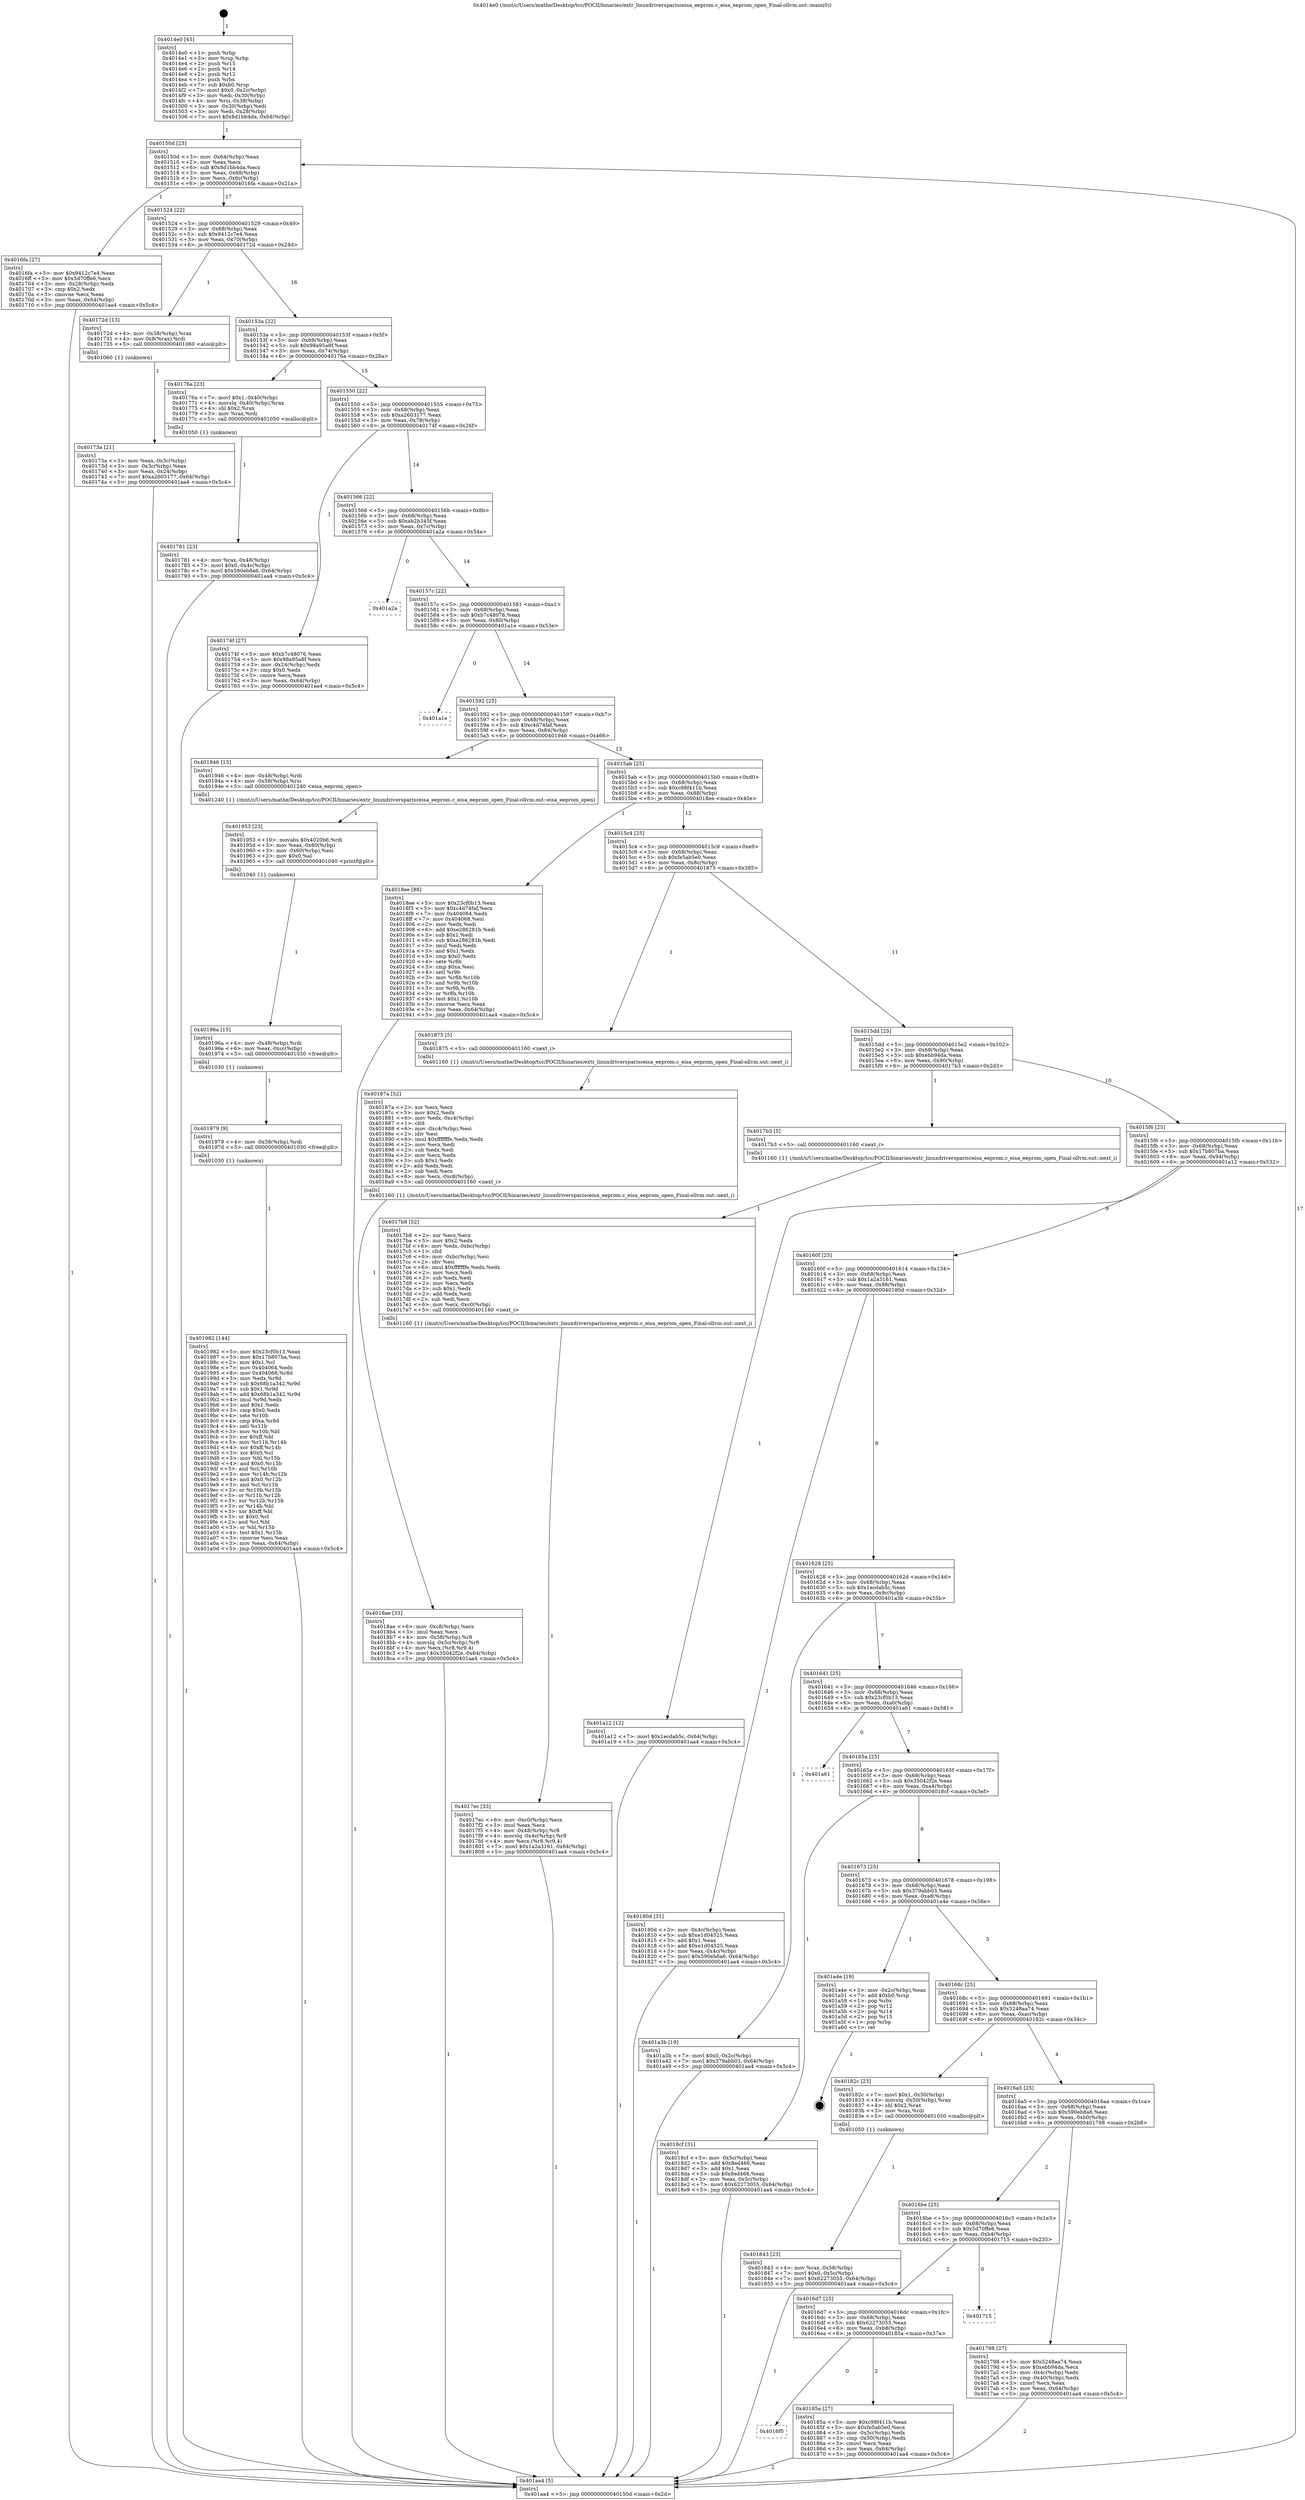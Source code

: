 digraph "0x4014e0" {
  label = "0x4014e0 (/mnt/c/Users/mathe/Desktop/tcc/POCII/binaries/extr_linuxdriversparisceisa_eeprom.c_eisa_eeprom_open_Final-ollvm.out::main(0))"
  labelloc = "t"
  node[shape=record]

  Entry [label="",width=0.3,height=0.3,shape=circle,fillcolor=black,style=filled]
  "0x40150d" [label="{
     0x40150d [23]\l
     | [instrs]\l
     &nbsp;&nbsp;0x40150d \<+3\>: mov -0x64(%rbp),%eax\l
     &nbsp;&nbsp;0x401510 \<+2\>: mov %eax,%ecx\l
     &nbsp;&nbsp;0x401512 \<+6\>: sub $0x8d1bb4da,%ecx\l
     &nbsp;&nbsp;0x401518 \<+3\>: mov %eax,-0x68(%rbp)\l
     &nbsp;&nbsp;0x40151b \<+3\>: mov %ecx,-0x6c(%rbp)\l
     &nbsp;&nbsp;0x40151e \<+6\>: je 00000000004016fa \<main+0x21a\>\l
  }"]
  "0x4016fa" [label="{
     0x4016fa [27]\l
     | [instrs]\l
     &nbsp;&nbsp;0x4016fa \<+5\>: mov $0x9412c7e4,%eax\l
     &nbsp;&nbsp;0x4016ff \<+5\>: mov $0x5d70ffe6,%ecx\l
     &nbsp;&nbsp;0x401704 \<+3\>: mov -0x28(%rbp),%edx\l
     &nbsp;&nbsp;0x401707 \<+3\>: cmp $0x2,%edx\l
     &nbsp;&nbsp;0x40170a \<+3\>: cmovne %ecx,%eax\l
     &nbsp;&nbsp;0x40170d \<+3\>: mov %eax,-0x64(%rbp)\l
     &nbsp;&nbsp;0x401710 \<+5\>: jmp 0000000000401aa4 \<main+0x5c4\>\l
  }"]
  "0x401524" [label="{
     0x401524 [22]\l
     | [instrs]\l
     &nbsp;&nbsp;0x401524 \<+5\>: jmp 0000000000401529 \<main+0x49\>\l
     &nbsp;&nbsp;0x401529 \<+3\>: mov -0x68(%rbp),%eax\l
     &nbsp;&nbsp;0x40152c \<+5\>: sub $0x9412c7e4,%eax\l
     &nbsp;&nbsp;0x401531 \<+3\>: mov %eax,-0x70(%rbp)\l
     &nbsp;&nbsp;0x401534 \<+6\>: je 000000000040172d \<main+0x24d\>\l
  }"]
  "0x401aa4" [label="{
     0x401aa4 [5]\l
     | [instrs]\l
     &nbsp;&nbsp;0x401aa4 \<+5\>: jmp 000000000040150d \<main+0x2d\>\l
  }"]
  "0x4014e0" [label="{
     0x4014e0 [45]\l
     | [instrs]\l
     &nbsp;&nbsp;0x4014e0 \<+1\>: push %rbp\l
     &nbsp;&nbsp;0x4014e1 \<+3\>: mov %rsp,%rbp\l
     &nbsp;&nbsp;0x4014e4 \<+2\>: push %r15\l
     &nbsp;&nbsp;0x4014e6 \<+2\>: push %r14\l
     &nbsp;&nbsp;0x4014e8 \<+2\>: push %r12\l
     &nbsp;&nbsp;0x4014ea \<+1\>: push %rbx\l
     &nbsp;&nbsp;0x4014eb \<+7\>: sub $0xb0,%rsp\l
     &nbsp;&nbsp;0x4014f2 \<+7\>: movl $0x0,-0x2c(%rbp)\l
     &nbsp;&nbsp;0x4014f9 \<+3\>: mov %edi,-0x30(%rbp)\l
     &nbsp;&nbsp;0x4014fc \<+4\>: mov %rsi,-0x38(%rbp)\l
     &nbsp;&nbsp;0x401500 \<+3\>: mov -0x30(%rbp),%edi\l
     &nbsp;&nbsp;0x401503 \<+3\>: mov %edi,-0x28(%rbp)\l
     &nbsp;&nbsp;0x401506 \<+7\>: movl $0x8d1bb4da,-0x64(%rbp)\l
  }"]
  Exit [label="",width=0.3,height=0.3,shape=circle,fillcolor=black,style=filled,peripheries=2]
  "0x40172d" [label="{
     0x40172d [13]\l
     | [instrs]\l
     &nbsp;&nbsp;0x40172d \<+4\>: mov -0x38(%rbp),%rax\l
     &nbsp;&nbsp;0x401731 \<+4\>: mov 0x8(%rax),%rdi\l
     &nbsp;&nbsp;0x401735 \<+5\>: call 0000000000401060 \<atoi@plt\>\l
     | [calls]\l
     &nbsp;&nbsp;0x401060 \{1\} (unknown)\l
  }"]
  "0x40153a" [label="{
     0x40153a [22]\l
     | [instrs]\l
     &nbsp;&nbsp;0x40153a \<+5\>: jmp 000000000040153f \<main+0x5f\>\l
     &nbsp;&nbsp;0x40153f \<+3\>: mov -0x68(%rbp),%eax\l
     &nbsp;&nbsp;0x401542 \<+5\>: sub $0x98a95a8f,%eax\l
     &nbsp;&nbsp;0x401547 \<+3\>: mov %eax,-0x74(%rbp)\l
     &nbsp;&nbsp;0x40154a \<+6\>: je 000000000040176a \<main+0x28a\>\l
  }"]
  "0x40173a" [label="{
     0x40173a [21]\l
     | [instrs]\l
     &nbsp;&nbsp;0x40173a \<+3\>: mov %eax,-0x3c(%rbp)\l
     &nbsp;&nbsp;0x40173d \<+3\>: mov -0x3c(%rbp),%eax\l
     &nbsp;&nbsp;0x401740 \<+3\>: mov %eax,-0x24(%rbp)\l
     &nbsp;&nbsp;0x401743 \<+7\>: movl $0xa2603177,-0x64(%rbp)\l
     &nbsp;&nbsp;0x40174a \<+5\>: jmp 0000000000401aa4 \<main+0x5c4\>\l
  }"]
  "0x401982" [label="{
     0x401982 [144]\l
     | [instrs]\l
     &nbsp;&nbsp;0x401982 \<+5\>: mov $0x23cf0b13,%eax\l
     &nbsp;&nbsp;0x401987 \<+5\>: mov $0x17b807ba,%esi\l
     &nbsp;&nbsp;0x40198c \<+2\>: mov $0x1,%cl\l
     &nbsp;&nbsp;0x40198e \<+7\>: mov 0x404064,%edx\l
     &nbsp;&nbsp;0x401995 \<+8\>: mov 0x404068,%r8d\l
     &nbsp;&nbsp;0x40199d \<+3\>: mov %edx,%r9d\l
     &nbsp;&nbsp;0x4019a0 \<+7\>: sub $0x68b1a342,%r9d\l
     &nbsp;&nbsp;0x4019a7 \<+4\>: sub $0x1,%r9d\l
     &nbsp;&nbsp;0x4019ab \<+7\>: add $0x68b1a342,%r9d\l
     &nbsp;&nbsp;0x4019b2 \<+4\>: imul %r9d,%edx\l
     &nbsp;&nbsp;0x4019b6 \<+3\>: and $0x1,%edx\l
     &nbsp;&nbsp;0x4019b9 \<+3\>: cmp $0x0,%edx\l
     &nbsp;&nbsp;0x4019bc \<+4\>: sete %r10b\l
     &nbsp;&nbsp;0x4019c0 \<+4\>: cmp $0xa,%r8d\l
     &nbsp;&nbsp;0x4019c4 \<+4\>: setl %r11b\l
     &nbsp;&nbsp;0x4019c8 \<+3\>: mov %r10b,%bl\l
     &nbsp;&nbsp;0x4019cb \<+3\>: xor $0xff,%bl\l
     &nbsp;&nbsp;0x4019ce \<+3\>: mov %r11b,%r14b\l
     &nbsp;&nbsp;0x4019d1 \<+4\>: xor $0xff,%r14b\l
     &nbsp;&nbsp;0x4019d5 \<+3\>: xor $0x0,%cl\l
     &nbsp;&nbsp;0x4019d8 \<+3\>: mov %bl,%r15b\l
     &nbsp;&nbsp;0x4019db \<+4\>: and $0x0,%r15b\l
     &nbsp;&nbsp;0x4019df \<+3\>: and %cl,%r10b\l
     &nbsp;&nbsp;0x4019e2 \<+3\>: mov %r14b,%r12b\l
     &nbsp;&nbsp;0x4019e5 \<+4\>: and $0x0,%r12b\l
     &nbsp;&nbsp;0x4019e9 \<+3\>: and %cl,%r11b\l
     &nbsp;&nbsp;0x4019ec \<+3\>: or %r10b,%r15b\l
     &nbsp;&nbsp;0x4019ef \<+3\>: or %r11b,%r12b\l
     &nbsp;&nbsp;0x4019f2 \<+3\>: xor %r12b,%r15b\l
     &nbsp;&nbsp;0x4019f5 \<+3\>: or %r14b,%bl\l
     &nbsp;&nbsp;0x4019f8 \<+3\>: xor $0xff,%bl\l
     &nbsp;&nbsp;0x4019fb \<+3\>: or $0x0,%cl\l
     &nbsp;&nbsp;0x4019fe \<+2\>: and %cl,%bl\l
     &nbsp;&nbsp;0x401a00 \<+3\>: or %bl,%r15b\l
     &nbsp;&nbsp;0x401a03 \<+4\>: test $0x1,%r15b\l
     &nbsp;&nbsp;0x401a07 \<+3\>: cmovne %esi,%eax\l
     &nbsp;&nbsp;0x401a0a \<+3\>: mov %eax,-0x64(%rbp)\l
     &nbsp;&nbsp;0x401a0d \<+5\>: jmp 0000000000401aa4 \<main+0x5c4\>\l
  }"]
  "0x40176a" [label="{
     0x40176a [23]\l
     | [instrs]\l
     &nbsp;&nbsp;0x40176a \<+7\>: movl $0x1,-0x40(%rbp)\l
     &nbsp;&nbsp;0x401771 \<+4\>: movslq -0x40(%rbp),%rax\l
     &nbsp;&nbsp;0x401775 \<+4\>: shl $0x2,%rax\l
     &nbsp;&nbsp;0x401779 \<+3\>: mov %rax,%rdi\l
     &nbsp;&nbsp;0x40177c \<+5\>: call 0000000000401050 \<malloc@plt\>\l
     | [calls]\l
     &nbsp;&nbsp;0x401050 \{1\} (unknown)\l
  }"]
  "0x401550" [label="{
     0x401550 [22]\l
     | [instrs]\l
     &nbsp;&nbsp;0x401550 \<+5\>: jmp 0000000000401555 \<main+0x75\>\l
     &nbsp;&nbsp;0x401555 \<+3\>: mov -0x68(%rbp),%eax\l
     &nbsp;&nbsp;0x401558 \<+5\>: sub $0xa2603177,%eax\l
     &nbsp;&nbsp;0x40155d \<+3\>: mov %eax,-0x78(%rbp)\l
     &nbsp;&nbsp;0x401560 \<+6\>: je 000000000040174f \<main+0x26f\>\l
  }"]
  "0x401979" [label="{
     0x401979 [9]\l
     | [instrs]\l
     &nbsp;&nbsp;0x401979 \<+4\>: mov -0x58(%rbp),%rdi\l
     &nbsp;&nbsp;0x40197d \<+5\>: call 0000000000401030 \<free@plt\>\l
     | [calls]\l
     &nbsp;&nbsp;0x401030 \{1\} (unknown)\l
  }"]
  "0x40174f" [label="{
     0x40174f [27]\l
     | [instrs]\l
     &nbsp;&nbsp;0x40174f \<+5\>: mov $0xb7c48076,%eax\l
     &nbsp;&nbsp;0x401754 \<+5\>: mov $0x98a95a8f,%ecx\l
     &nbsp;&nbsp;0x401759 \<+3\>: mov -0x24(%rbp),%edx\l
     &nbsp;&nbsp;0x40175c \<+3\>: cmp $0x0,%edx\l
     &nbsp;&nbsp;0x40175f \<+3\>: cmove %ecx,%eax\l
     &nbsp;&nbsp;0x401762 \<+3\>: mov %eax,-0x64(%rbp)\l
     &nbsp;&nbsp;0x401765 \<+5\>: jmp 0000000000401aa4 \<main+0x5c4\>\l
  }"]
  "0x401566" [label="{
     0x401566 [22]\l
     | [instrs]\l
     &nbsp;&nbsp;0x401566 \<+5\>: jmp 000000000040156b \<main+0x8b\>\l
     &nbsp;&nbsp;0x40156b \<+3\>: mov -0x68(%rbp),%eax\l
     &nbsp;&nbsp;0x40156e \<+5\>: sub $0xab2b345f,%eax\l
     &nbsp;&nbsp;0x401573 \<+3\>: mov %eax,-0x7c(%rbp)\l
     &nbsp;&nbsp;0x401576 \<+6\>: je 0000000000401a2a \<main+0x54a\>\l
  }"]
  "0x401781" [label="{
     0x401781 [23]\l
     | [instrs]\l
     &nbsp;&nbsp;0x401781 \<+4\>: mov %rax,-0x48(%rbp)\l
     &nbsp;&nbsp;0x401785 \<+7\>: movl $0x0,-0x4c(%rbp)\l
     &nbsp;&nbsp;0x40178c \<+7\>: movl $0x590eb8a6,-0x64(%rbp)\l
     &nbsp;&nbsp;0x401793 \<+5\>: jmp 0000000000401aa4 \<main+0x5c4\>\l
  }"]
  "0x40196a" [label="{
     0x40196a [15]\l
     | [instrs]\l
     &nbsp;&nbsp;0x40196a \<+4\>: mov -0x48(%rbp),%rdi\l
     &nbsp;&nbsp;0x40196e \<+6\>: mov %eax,-0xcc(%rbp)\l
     &nbsp;&nbsp;0x401974 \<+5\>: call 0000000000401030 \<free@plt\>\l
     | [calls]\l
     &nbsp;&nbsp;0x401030 \{1\} (unknown)\l
  }"]
  "0x401a2a" [label="{
     0x401a2a\l
  }", style=dashed]
  "0x40157c" [label="{
     0x40157c [22]\l
     | [instrs]\l
     &nbsp;&nbsp;0x40157c \<+5\>: jmp 0000000000401581 \<main+0xa1\>\l
     &nbsp;&nbsp;0x401581 \<+3\>: mov -0x68(%rbp),%eax\l
     &nbsp;&nbsp;0x401584 \<+5\>: sub $0xb7c48076,%eax\l
     &nbsp;&nbsp;0x401589 \<+3\>: mov %eax,-0x80(%rbp)\l
     &nbsp;&nbsp;0x40158c \<+6\>: je 0000000000401a1e \<main+0x53e\>\l
  }"]
  "0x401953" [label="{
     0x401953 [23]\l
     | [instrs]\l
     &nbsp;&nbsp;0x401953 \<+10\>: movabs $0x4020b6,%rdi\l
     &nbsp;&nbsp;0x40195d \<+3\>: mov %eax,-0x60(%rbp)\l
     &nbsp;&nbsp;0x401960 \<+3\>: mov -0x60(%rbp),%esi\l
     &nbsp;&nbsp;0x401963 \<+2\>: mov $0x0,%al\l
     &nbsp;&nbsp;0x401965 \<+5\>: call 0000000000401040 \<printf@plt\>\l
     | [calls]\l
     &nbsp;&nbsp;0x401040 \{1\} (unknown)\l
  }"]
  "0x401a1e" [label="{
     0x401a1e\l
  }", style=dashed]
  "0x401592" [label="{
     0x401592 [25]\l
     | [instrs]\l
     &nbsp;&nbsp;0x401592 \<+5\>: jmp 0000000000401597 \<main+0xb7\>\l
     &nbsp;&nbsp;0x401597 \<+3\>: mov -0x68(%rbp),%eax\l
     &nbsp;&nbsp;0x40159a \<+5\>: sub $0xc4d74faf,%eax\l
     &nbsp;&nbsp;0x40159f \<+6\>: mov %eax,-0x84(%rbp)\l
     &nbsp;&nbsp;0x4015a5 \<+6\>: je 0000000000401946 \<main+0x466\>\l
  }"]
  "0x4018ae" [label="{
     0x4018ae [33]\l
     | [instrs]\l
     &nbsp;&nbsp;0x4018ae \<+6\>: mov -0xc8(%rbp),%ecx\l
     &nbsp;&nbsp;0x4018b4 \<+3\>: imul %eax,%ecx\l
     &nbsp;&nbsp;0x4018b7 \<+4\>: mov -0x58(%rbp),%r8\l
     &nbsp;&nbsp;0x4018bb \<+4\>: movslq -0x5c(%rbp),%r9\l
     &nbsp;&nbsp;0x4018bf \<+4\>: mov %ecx,(%r8,%r9,4)\l
     &nbsp;&nbsp;0x4018c3 \<+7\>: movl $0x35042f2e,-0x64(%rbp)\l
     &nbsp;&nbsp;0x4018ca \<+5\>: jmp 0000000000401aa4 \<main+0x5c4\>\l
  }"]
  "0x401946" [label="{
     0x401946 [13]\l
     | [instrs]\l
     &nbsp;&nbsp;0x401946 \<+4\>: mov -0x48(%rbp),%rdi\l
     &nbsp;&nbsp;0x40194a \<+4\>: mov -0x58(%rbp),%rsi\l
     &nbsp;&nbsp;0x40194e \<+5\>: call 0000000000401240 \<eisa_eeprom_open\>\l
     | [calls]\l
     &nbsp;&nbsp;0x401240 \{1\} (/mnt/c/Users/mathe/Desktop/tcc/POCII/binaries/extr_linuxdriversparisceisa_eeprom.c_eisa_eeprom_open_Final-ollvm.out::eisa_eeprom_open)\l
  }"]
  "0x4015ab" [label="{
     0x4015ab [25]\l
     | [instrs]\l
     &nbsp;&nbsp;0x4015ab \<+5\>: jmp 00000000004015b0 \<main+0xd0\>\l
     &nbsp;&nbsp;0x4015b0 \<+3\>: mov -0x68(%rbp),%eax\l
     &nbsp;&nbsp;0x4015b3 \<+5\>: sub $0xc98f411b,%eax\l
     &nbsp;&nbsp;0x4015b8 \<+6\>: mov %eax,-0x88(%rbp)\l
     &nbsp;&nbsp;0x4015be \<+6\>: je 00000000004018ee \<main+0x40e\>\l
  }"]
  "0x40187a" [label="{
     0x40187a [52]\l
     | [instrs]\l
     &nbsp;&nbsp;0x40187a \<+2\>: xor %ecx,%ecx\l
     &nbsp;&nbsp;0x40187c \<+5\>: mov $0x2,%edx\l
     &nbsp;&nbsp;0x401881 \<+6\>: mov %edx,-0xc4(%rbp)\l
     &nbsp;&nbsp;0x401887 \<+1\>: cltd\l
     &nbsp;&nbsp;0x401888 \<+6\>: mov -0xc4(%rbp),%esi\l
     &nbsp;&nbsp;0x40188e \<+2\>: idiv %esi\l
     &nbsp;&nbsp;0x401890 \<+6\>: imul $0xfffffffe,%edx,%edx\l
     &nbsp;&nbsp;0x401896 \<+2\>: mov %ecx,%edi\l
     &nbsp;&nbsp;0x401898 \<+2\>: sub %edx,%edi\l
     &nbsp;&nbsp;0x40189a \<+2\>: mov %ecx,%edx\l
     &nbsp;&nbsp;0x40189c \<+3\>: sub $0x1,%edx\l
     &nbsp;&nbsp;0x40189f \<+2\>: add %edx,%edi\l
     &nbsp;&nbsp;0x4018a1 \<+2\>: sub %edi,%ecx\l
     &nbsp;&nbsp;0x4018a3 \<+6\>: mov %ecx,-0xc8(%rbp)\l
     &nbsp;&nbsp;0x4018a9 \<+5\>: call 0000000000401160 \<next_i\>\l
     | [calls]\l
     &nbsp;&nbsp;0x401160 \{1\} (/mnt/c/Users/mathe/Desktop/tcc/POCII/binaries/extr_linuxdriversparisceisa_eeprom.c_eisa_eeprom_open_Final-ollvm.out::next_i)\l
  }"]
  "0x4018ee" [label="{
     0x4018ee [88]\l
     | [instrs]\l
     &nbsp;&nbsp;0x4018ee \<+5\>: mov $0x23cf0b13,%eax\l
     &nbsp;&nbsp;0x4018f3 \<+5\>: mov $0xc4d74faf,%ecx\l
     &nbsp;&nbsp;0x4018f8 \<+7\>: mov 0x404064,%edx\l
     &nbsp;&nbsp;0x4018ff \<+7\>: mov 0x404068,%esi\l
     &nbsp;&nbsp;0x401906 \<+2\>: mov %edx,%edi\l
     &nbsp;&nbsp;0x401908 \<+6\>: add $0xe286281b,%edi\l
     &nbsp;&nbsp;0x40190e \<+3\>: sub $0x1,%edi\l
     &nbsp;&nbsp;0x401911 \<+6\>: sub $0xe286281b,%edi\l
     &nbsp;&nbsp;0x401917 \<+3\>: imul %edi,%edx\l
     &nbsp;&nbsp;0x40191a \<+3\>: and $0x1,%edx\l
     &nbsp;&nbsp;0x40191d \<+3\>: cmp $0x0,%edx\l
     &nbsp;&nbsp;0x401920 \<+4\>: sete %r8b\l
     &nbsp;&nbsp;0x401924 \<+3\>: cmp $0xa,%esi\l
     &nbsp;&nbsp;0x401927 \<+4\>: setl %r9b\l
     &nbsp;&nbsp;0x40192b \<+3\>: mov %r8b,%r10b\l
     &nbsp;&nbsp;0x40192e \<+3\>: and %r9b,%r10b\l
     &nbsp;&nbsp;0x401931 \<+3\>: xor %r9b,%r8b\l
     &nbsp;&nbsp;0x401934 \<+3\>: or %r8b,%r10b\l
     &nbsp;&nbsp;0x401937 \<+4\>: test $0x1,%r10b\l
     &nbsp;&nbsp;0x40193b \<+3\>: cmovne %ecx,%eax\l
     &nbsp;&nbsp;0x40193e \<+3\>: mov %eax,-0x64(%rbp)\l
     &nbsp;&nbsp;0x401941 \<+5\>: jmp 0000000000401aa4 \<main+0x5c4\>\l
  }"]
  "0x4015c4" [label="{
     0x4015c4 [25]\l
     | [instrs]\l
     &nbsp;&nbsp;0x4015c4 \<+5\>: jmp 00000000004015c9 \<main+0xe9\>\l
     &nbsp;&nbsp;0x4015c9 \<+3\>: mov -0x68(%rbp),%eax\l
     &nbsp;&nbsp;0x4015cc \<+5\>: sub $0xfe5ab5e0,%eax\l
     &nbsp;&nbsp;0x4015d1 \<+6\>: mov %eax,-0x8c(%rbp)\l
     &nbsp;&nbsp;0x4015d7 \<+6\>: je 0000000000401875 \<main+0x395\>\l
  }"]
  "0x4016f0" [label="{
     0x4016f0\l
  }", style=dashed]
  "0x401875" [label="{
     0x401875 [5]\l
     | [instrs]\l
     &nbsp;&nbsp;0x401875 \<+5\>: call 0000000000401160 \<next_i\>\l
     | [calls]\l
     &nbsp;&nbsp;0x401160 \{1\} (/mnt/c/Users/mathe/Desktop/tcc/POCII/binaries/extr_linuxdriversparisceisa_eeprom.c_eisa_eeprom_open_Final-ollvm.out::next_i)\l
  }"]
  "0x4015dd" [label="{
     0x4015dd [25]\l
     | [instrs]\l
     &nbsp;&nbsp;0x4015dd \<+5\>: jmp 00000000004015e2 \<main+0x102\>\l
     &nbsp;&nbsp;0x4015e2 \<+3\>: mov -0x68(%rbp),%eax\l
     &nbsp;&nbsp;0x4015e5 \<+5\>: sub $0xebb94da,%eax\l
     &nbsp;&nbsp;0x4015ea \<+6\>: mov %eax,-0x90(%rbp)\l
     &nbsp;&nbsp;0x4015f0 \<+6\>: je 00000000004017b3 \<main+0x2d3\>\l
  }"]
  "0x40185a" [label="{
     0x40185a [27]\l
     | [instrs]\l
     &nbsp;&nbsp;0x40185a \<+5\>: mov $0xc98f411b,%eax\l
     &nbsp;&nbsp;0x40185f \<+5\>: mov $0xfe5ab5e0,%ecx\l
     &nbsp;&nbsp;0x401864 \<+3\>: mov -0x5c(%rbp),%edx\l
     &nbsp;&nbsp;0x401867 \<+3\>: cmp -0x50(%rbp),%edx\l
     &nbsp;&nbsp;0x40186a \<+3\>: cmovl %ecx,%eax\l
     &nbsp;&nbsp;0x40186d \<+3\>: mov %eax,-0x64(%rbp)\l
     &nbsp;&nbsp;0x401870 \<+5\>: jmp 0000000000401aa4 \<main+0x5c4\>\l
  }"]
  "0x4017b3" [label="{
     0x4017b3 [5]\l
     | [instrs]\l
     &nbsp;&nbsp;0x4017b3 \<+5\>: call 0000000000401160 \<next_i\>\l
     | [calls]\l
     &nbsp;&nbsp;0x401160 \{1\} (/mnt/c/Users/mathe/Desktop/tcc/POCII/binaries/extr_linuxdriversparisceisa_eeprom.c_eisa_eeprom_open_Final-ollvm.out::next_i)\l
  }"]
  "0x4015f6" [label="{
     0x4015f6 [25]\l
     | [instrs]\l
     &nbsp;&nbsp;0x4015f6 \<+5\>: jmp 00000000004015fb \<main+0x11b\>\l
     &nbsp;&nbsp;0x4015fb \<+3\>: mov -0x68(%rbp),%eax\l
     &nbsp;&nbsp;0x4015fe \<+5\>: sub $0x17b807ba,%eax\l
     &nbsp;&nbsp;0x401603 \<+6\>: mov %eax,-0x94(%rbp)\l
     &nbsp;&nbsp;0x401609 \<+6\>: je 0000000000401a12 \<main+0x532\>\l
  }"]
  "0x4016d7" [label="{
     0x4016d7 [25]\l
     | [instrs]\l
     &nbsp;&nbsp;0x4016d7 \<+5\>: jmp 00000000004016dc \<main+0x1fc\>\l
     &nbsp;&nbsp;0x4016dc \<+3\>: mov -0x68(%rbp),%eax\l
     &nbsp;&nbsp;0x4016df \<+5\>: sub $0x62273055,%eax\l
     &nbsp;&nbsp;0x4016e4 \<+6\>: mov %eax,-0xb8(%rbp)\l
     &nbsp;&nbsp;0x4016ea \<+6\>: je 000000000040185a \<main+0x37a\>\l
  }"]
  "0x401a12" [label="{
     0x401a12 [12]\l
     | [instrs]\l
     &nbsp;&nbsp;0x401a12 \<+7\>: movl $0x1ecdab5c,-0x64(%rbp)\l
     &nbsp;&nbsp;0x401a19 \<+5\>: jmp 0000000000401aa4 \<main+0x5c4\>\l
  }"]
  "0x40160f" [label="{
     0x40160f [25]\l
     | [instrs]\l
     &nbsp;&nbsp;0x40160f \<+5\>: jmp 0000000000401614 \<main+0x134\>\l
     &nbsp;&nbsp;0x401614 \<+3\>: mov -0x68(%rbp),%eax\l
     &nbsp;&nbsp;0x401617 \<+5\>: sub $0x1a2a3161,%eax\l
     &nbsp;&nbsp;0x40161c \<+6\>: mov %eax,-0x98(%rbp)\l
     &nbsp;&nbsp;0x401622 \<+6\>: je 000000000040180d \<main+0x32d\>\l
  }"]
  "0x401715" [label="{
     0x401715\l
  }", style=dashed]
  "0x40180d" [label="{
     0x40180d [31]\l
     | [instrs]\l
     &nbsp;&nbsp;0x40180d \<+3\>: mov -0x4c(%rbp),%eax\l
     &nbsp;&nbsp;0x401810 \<+5\>: sub $0xe1d04525,%eax\l
     &nbsp;&nbsp;0x401815 \<+3\>: add $0x1,%eax\l
     &nbsp;&nbsp;0x401818 \<+5\>: add $0xe1d04525,%eax\l
     &nbsp;&nbsp;0x40181d \<+3\>: mov %eax,-0x4c(%rbp)\l
     &nbsp;&nbsp;0x401820 \<+7\>: movl $0x590eb8a6,-0x64(%rbp)\l
     &nbsp;&nbsp;0x401827 \<+5\>: jmp 0000000000401aa4 \<main+0x5c4\>\l
  }"]
  "0x401628" [label="{
     0x401628 [25]\l
     | [instrs]\l
     &nbsp;&nbsp;0x401628 \<+5\>: jmp 000000000040162d \<main+0x14d\>\l
     &nbsp;&nbsp;0x40162d \<+3\>: mov -0x68(%rbp),%eax\l
     &nbsp;&nbsp;0x401630 \<+5\>: sub $0x1ecdab5c,%eax\l
     &nbsp;&nbsp;0x401635 \<+6\>: mov %eax,-0x9c(%rbp)\l
     &nbsp;&nbsp;0x40163b \<+6\>: je 0000000000401a3b \<main+0x55b\>\l
  }"]
  "0x401843" [label="{
     0x401843 [23]\l
     | [instrs]\l
     &nbsp;&nbsp;0x401843 \<+4\>: mov %rax,-0x58(%rbp)\l
     &nbsp;&nbsp;0x401847 \<+7\>: movl $0x0,-0x5c(%rbp)\l
     &nbsp;&nbsp;0x40184e \<+7\>: movl $0x62273055,-0x64(%rbp)\l
     &nbsp;&nbsp;0x401855 \<+5\>: jmp 0000000000401aa4 \<main+0x5c4\>\l
  }"]
  "0x401a3b" [label="{
     0x401a3b [19]\l
     | [instrs]\l
     &nbsp;&nbsp;0x401a3b \<+7\>: movl $0x0,-0x2c(%rbp)\l
     &nbsp;&nbsp;0x401a42 \<+7\>: movl $0x379abb03,-0x64(%rbp)\l
     &nbsp;&nbsp;0x401a49 \<+5\>: jmp 0000000000401aa4 \<main+0x5c4\>\l
  }"]
  "0x401641" [label="{
     0x401641 [25]\l
     | [instrs]\l
     &nbsp;&nbsp;0x401641 \<+5\>: jmp 0000000000401646 \<main+0x166\>\l
     &nbsp;&nbsp;0x401646 \<+3\>: mov -0x68(%rbp),%eax\l
     &nbsp;&nbsp;0x401649 \<+5\>: sub $0x23cf0b13,%eax\l
     &nbsp;&nbsp;0x40164e \<+6\>: mov %eax,-0xa0(%rbp)\l
     &nbsp;&nbsp;0x401654 \<+6\>: je 0000000000401a61 \<main+0x581\>\l
  }"]
  "0x4017ec" [label="{
     0x4017ec [33]\l
     | [instrs]\l
     &nbsp;&nbsp;0x4017ec \<+6\>: mov -0xc0(%rbp),%ecx\l
     &nbsp;&nbsp;0x4017f2 \<+3\>: imul %eax,%ecx\l
     &nbsp;&nbsp;0x4017f5 \<+4\>: mov -0x48(%rbp),%r8\l
     &nbsp;&nbsp;0x4017f9 \<+4\>: movslq -0x4c(%rbp),%r9\l
     &nbsp;&nbsp;0x4017fd \<+4\>: mov %ecx,(%r8,%r9,4)\l
     &nbsp;&nbsp;0x401801 \<+7\>: movl $0x1a2a3161,-0x64(%rbp)\l
     &nbsp;&nbsp;0x401808 \<+5\>: jmp 0000000000401aa4 \<main+0x5c4\>\l
  }"]
  "0x401a61" [label="{
     0x401a61\l
  }", style=dashed]
  "0x40165a" [label="{
     0x40165a [25]\l
     | [instrs]\l
     &nbsp;&nbsp;0x40165a \<+5\>: jmp 000000000040165f \<main+0x17f\>\l
     &nbsp;&nbsp;0x40165f \<+3\>: mov -0x68(%rbp),%eax\l
     &nbsp;&nbsp;0x401662 \<+5\>: sub $0x35042f2e,%eax\l
     &nbsp;&nbsp;0x401667 \<+6\>: mov %eax,-0xa4(%rbp)\l
     &nbsp;&nbsp;0x40166d \<+6\>: je 00000000004018cf \<main+0x3ef\>\l
  }"]
  "0x4017b8" [label="{
     0x4017b8 [52]\l
     | [instrs]\l
     &nbsp;&nbsp;0x4017b8 \<+2\>: xor %ecx,%ecx\l
     &nbsp;&nbsp;0x4017ba \<+5\>: mov $0x2,%edx\l
     &nbsp;&nbsp;0x4017bf \<+6\>: mov %edx,-0xbc(%rbp)\l
     &nbsp;&nbsp;0x4017c5 \<+1\>: cltd\l
     &nbsp;&nbsp;0x4017c6 \<+6\>: mov -0xbc(%rbp),%esi\l
     &nbsp;&nbsp;0x4017cc \<+2\>: idiv %esi\l
     &nbsp;&nbsp;0x4017ce \<+6\>: imul $0xfffffffe,%edx,%edx\l
     &nbsp;&nbsp;0x4017d4 \<+2\>: mov %ecx,%edi\l
     &nbsp;&nbsp;0x4017d6 \<+2\>: sub %edx,%edi\l
     &nbsp;&nbsp;0x4017d8 \<+2\>: mov %ecx,%edx\l
     &nbsp;&nbsp;0x4017da \<+3\>: sub $0x1,%edx\l
     &nbsp;&nbsp;0x4017dd \<+2\>: add %edx,%edi\l
     &nbsp;&nbsp;0x4017df \<+2\>: sub %edi,%ecx\l
     &nbsp;&nbsp;0x4017e1 \<+6\>: mov %ecx,-0xc0(%rbp)\l
     &nbsp;&nbsp;0x4017e7 \<+5\>: call 0000000000401160 \<next_i\>\l
     | [calls]\l
     &nbsp;&nbsp;0x401160 \{1\} (/mnt/c/Users/mathe/Desktop/tcc/POCII/binaries/extr_linuxdriversparisceisa_eeprom.c_eisa_eeprom_open_Final-ollvm.out::next_i)\l
  }"]
  "0x4018cf" [label="{
     0x4018cf [31]\l
     | [instrs]\l
     &nbsp;&nbsp;0x4018cf \<+3\>: mov -0x5c(%rbp),%eax\l
     &nbsp;&nbsp;0x4018d2 \<+5\>: add $0x8ed466,%eax\l
     &nbsp;&nbsp;0x4018d7 \<+3\>: add $0x1,%eax\l
     &nbsp;&nbsp;0x4018da \<+5\>: sub $0x8ed466,%eax\l
     &nbsp;&nbsp;0x4018df \<+3\>: mov %eax,-0x5c(%rbp)\l
     &nbsp;&nbsp;0x4018e2 \<+7\>: movl $0x62273055,-0x64(%rbp)\l
     &nbsp;&nbsp;0x4018e9 \<+5\>: jmp 0000000000401aa4 \<main+0x5c4\>\l
  }"]
  "0x401673" [label="{
     0x401673 [25]\l
     | [instrs]\l
     &nbsp;&nbsp;0x401673 \<+5\>: jmp 0000000000401678 \<main+0x198\>\l
     &nbsp;&nbsp;0x401678 \<+3\>: mov -0x68(%rbp),%eax\l
     &nbsp;&nbsp;0x40167b \<+5\>: sub $0x379abb03,%eax\l
     &nbsp;&nbsp;0x401680 \<+6\>: mov %eax,-0xa8(%rbp)\l
     &nbsp;&nbsp;0x401686 \<+6\>: je 0000000000401a4e \<main+0x56e\>\l
  }"]
  "0x4016be" [label="{
     0x4016be [25]\l
     | [instrs]\l
     &nbsp;&nbsp;0x4016be \<+5\>: jmp 00000000004016c3 \<main+0x1e3\>\l
     &nbsp;&nbsp;0x4016c3 \<+3\>: mov -0x68(%rbp),%eax\l
     &nbsp;&nbsp;0x4016c6 \<+5\>: sub $0x5d70ffe6,%eax\l
     &nbsp;&nbsp;0x4016cb \<+6\>: mov %eax,-0xb4(%rbp)\l
     &nbsp;&nbsp;0x4016d1 \<+6\>: je 0000000000401715 \<main+0x235\>\l
  }"]
  "0x401a4e" [label="{
     0x401a4e [19]\l
     | [instrs]\l
     &nbsp;&nbsp;0x401a4e \<+3\>: mov -0x2c(%rbp),%eax\l
     &nbsp;&nbsp;0x401a51 \<+7\>: add $0xb0,%rsp\l
     &nbsp;&nbsp;0x401a58 \<+1\>: pop %rbx\l
     &nbsp;&nbsp;0x401a59 \<+2\>: pop %r12\l
     &nbsp;&nbsp;0x401a5b \<+2\>: pop %r14\l
     &nbsp;&nbsp;0x401a5d \<+2\>: pop %r15\l
     &nbsp;&nbsp;0x401a5f \<+1\>: pop %rbp\l
     &nbsp;&nbsp;0x401a60 \<+1\>: ret\l
  }"]
  "0x40168c" [label="{
     0x40168c [25]\l
     | [instrs]\l
     &nbsp;&nbsp;0x40168c \<+5\>: jmp 0000000000401691 \<main+0x1b1\>\l
     &nbsp;&nbsp;0x401691 \<+3\>: mov -0x68(%rbp),%eax\l
     &nbsp;&nbsp;0x401694 \<+5\>: sub $0x5248aa74,%eax\l
     &nbsp;&nbsp;0x401699 \<+6\>: mov %eax,-0xac(%rbp)\l
     &nbsp;&nbsp;0x40169f \<+6\>: je 000000000040182c \<main+0x34c\>\l
  }"]
  "0x401798" [label="{
     0x401798 [27]\l
     | [instrs]\l
     &nbsp;&nbsp;0x401798 \<+5\>: mov $0x5248aa74,%eax\l
     &nbsp;&nbsp;0x40179d \<+5\>: mov $0xebb94da,%ecx\l
     &nbsp;&nbsp;0x4017a2 \<+3\>: mov -0x4c(%rbp),%edx\l
     &nbsp;&nbsp;0x4017a5 \<+3\>: cmp -0x40(%rbp),%edx\l
     &nbsp;&nbsp;0x4017a8 \<+3\>: cmovl %ecx,%eax\l
     &nbsp;&nbsp;0x4017ab \<+3\>: mov %eax,-0x64(%rbp)\l
     &nbsp;&nbsp;0x4017ae \<+5\>: jmp 0000000000401aa4 \<main+0x5c4\>\l
  }"]
  "0x40182c" [label="{
     0x40182c [23]\l
     | [instrs]\l
     &nbsp;&nbsp;0x40182c \<+7\>: movl $0x1,-0x50(%rbp)\l
     &nbsp;&nbsp;0x401833 \<+4\>: movslq -0x50(%rbp),%rax\l
     &nbsp;&nbsp;0x401837 \<+4\>: shl $0x2,%rax\l
     &nbsp;&nbsp;0x40183b \<+3\>: mov %rax,%rdi\l
     &nbsp;&nbsp;0x40183e \<+5\>: call 0000000000401050 \<malloc@plt\>\l
     | [calls]\l
     &nbsp;&nbsp;0x401050 \{1\} (unknown)\l
  }"]
  "0x4016a5" [label="{
     0x4016a5 [25]\l
     | [instrs]\l
     &nbsp;&nbsp;0x4016a5 \<+5\>: jmp 00000000004016aa \<main+0x1ca\>\l
     &nbsp;&nbsp;0x4016aa \<+3\>: mov -0x68(%rbp),%eax\l
     &nbsp;&nbsp;0x4016ad \<+5\>: sub $0x590eb8a6,%eax\l
     &nbsp;&nbsp;0x4016b2 \<+6\>: mov %eax,-0xb0(%rbp)\l
     &nbsp;&nbsp;0x4016b8 \<+6\>: je 0000000000401798 \<main+0x2b8\>\l
  }"]
  Entry -> "0x4014e0" [label=" 1"]
  "0x40150d" -> "0x4016fa" [label=" 1"]
  "0x40150d" -> "0x401524" [label=" 17"]
  "0x4016fa" -> "0x401aa4" [label=" 1"]
  "0x4014e0" -> "0x40150d" [label=" 1"]
  "0x401aa4" -> "0x40150d" [label=" 17"]
  "0x401a4e" -> Exit [label=" 1"]
  "0x401524" -> "0x40172d" [label=" 1"]
  "0x401524" -> "0x40153a" [label=" 16"]
  "0x40172d" -> "0x40173a" [label=" 1"]
  "0x40173a" -> "0x401aa4" [label=" 1"]
  "0x401a3b" -> "0x401aa4" [label=" 1"]
  "0x40153a" -> "0x40176a" [label=" 1"]
  "0x40153a" -> "0x401550" [label=" 15"]
  "0x401a12" -> "0x401aa4" [label=" 1"]
  "0x401550" -> "0x40174f" [label=" 1"]
  "0x401550" -> "0x401566" [label=" 14"]
  "0x40174f" -> "0x401aa4" [label=" 1"]
  "0x40176a" -> "0x401781" [label=" 1"]
  "0x401781" -> "0x401aa4" [label=" 1"]
  "0x401982" -> "0x401aa4" [label=" 1"]
  "0x401566" -> "0x401a2a" [label=" 0"]
  "0x401566" -> "0x40157c" [label=" 14"]
  "0x401979" -> "0x401982" [label=" 1"]
  "0x40157c" -> "0x401a1e" [label=" 0"]
  "0x40157c" -> "0x401592" [label=" 14"]
  "0x40196a" -> "0x401979" [label=" 1"]
  "0x401592" -> "0x401946" [label=" 1"]
  "0x401592" -> "0x4015ab" [label=" 13"]
  "0x401953" -> "0x40196a" [label=" 1"]
  "0x4015ab" -> "0x4018ee" [label=" 1"]
  "0x4015ab" -> "0x4015c4" [label=" 12"]
  "0x401946" -> "0x401953" [label=" 1"]
  "0x4015c4" -> "0x401875" [label=" 1"]
  "0x4015c4" -> "0x4015dd" [label=" 11"]
  "0x4018ee" -> "0x401aa4" [label=" 1"]
  "0x4015dd" -> "0x4017b3" [label=" 1"]
  "0x4015dd" -> "0x4015f6" [label=" 10"]
  "0x4018cf" -> "0x401aa4" [label=" 1"]
  "0x4015f6" -> "0x401a12" [label=" 1"]
  "0x4015f6" -> "0x40160f" [label=" 9"]
  "0x40187a" -> "0x4018ae" [label=" 1"]
  "0x40160f" -> "0x40180d" [label=" 1"]
  "0x40160f" -> "0x401628" [label=" 8"]
  "0x401875" -> "0x40187a" [label=" 1"]
  "0x401628" -> "0x401a3b" [label=" 1"]
  "0x401628" -> "0x401641" [label=" 7"]
  "0x4016d7" -> "0x4016f0" [label=" 0"]
  "0x401641" -> "0x401a61" [label=" 0"]
  "0x401641" -> "0x40165a" [label=" 7"]
  "0x4016d7" -> "0x40185a" [label=" 2"]
  "0x40165a" -> "0x4018cf" [label=" 1"]
  "0x40165a" -> "0x401673" [label=" 6"]
  "0x4018ae" -> "0x401aa4" [label=" 1"]
  "0x401673" -> "0x401a4e" [label=" 1"]
  "0x401673" -> "0x40168c" [label=" 5"]
  "0x4016be" -> "0x4016d7" [label=" 2"]
  "0x40168c" -> "0x40182c" [label=" 1"]
  "0x40168c" -> "0x4016a5" [label=" 4"]
  "0x4016be" -> "0x401715" [label=" 0"]
  "0x4016a5" -> "0x401798" [label=" 2"]
  "0x4016a5" -> "0x4016be" [label=" 2"]
  "0x401798" -> "0x401aa4" [label=" 2"]
  "0x4017b3" -> "0x4017b8" [label=" 1"]
  "0x4017b8" -> "0x4017ec" [label=" 1"]
  "0x4017ec" -> "0x401aa4" [label=" 1"]
  "0x40180d" -> "0x401aa4" [label=" 1"]
  "0x40182c" -> "0x401843" [label=" 1"]
  "0x401843" -> "0x401aa4" [label=" 1"]
  "0x40185a" -> "0x401aa4" [label=" 2"]
}
